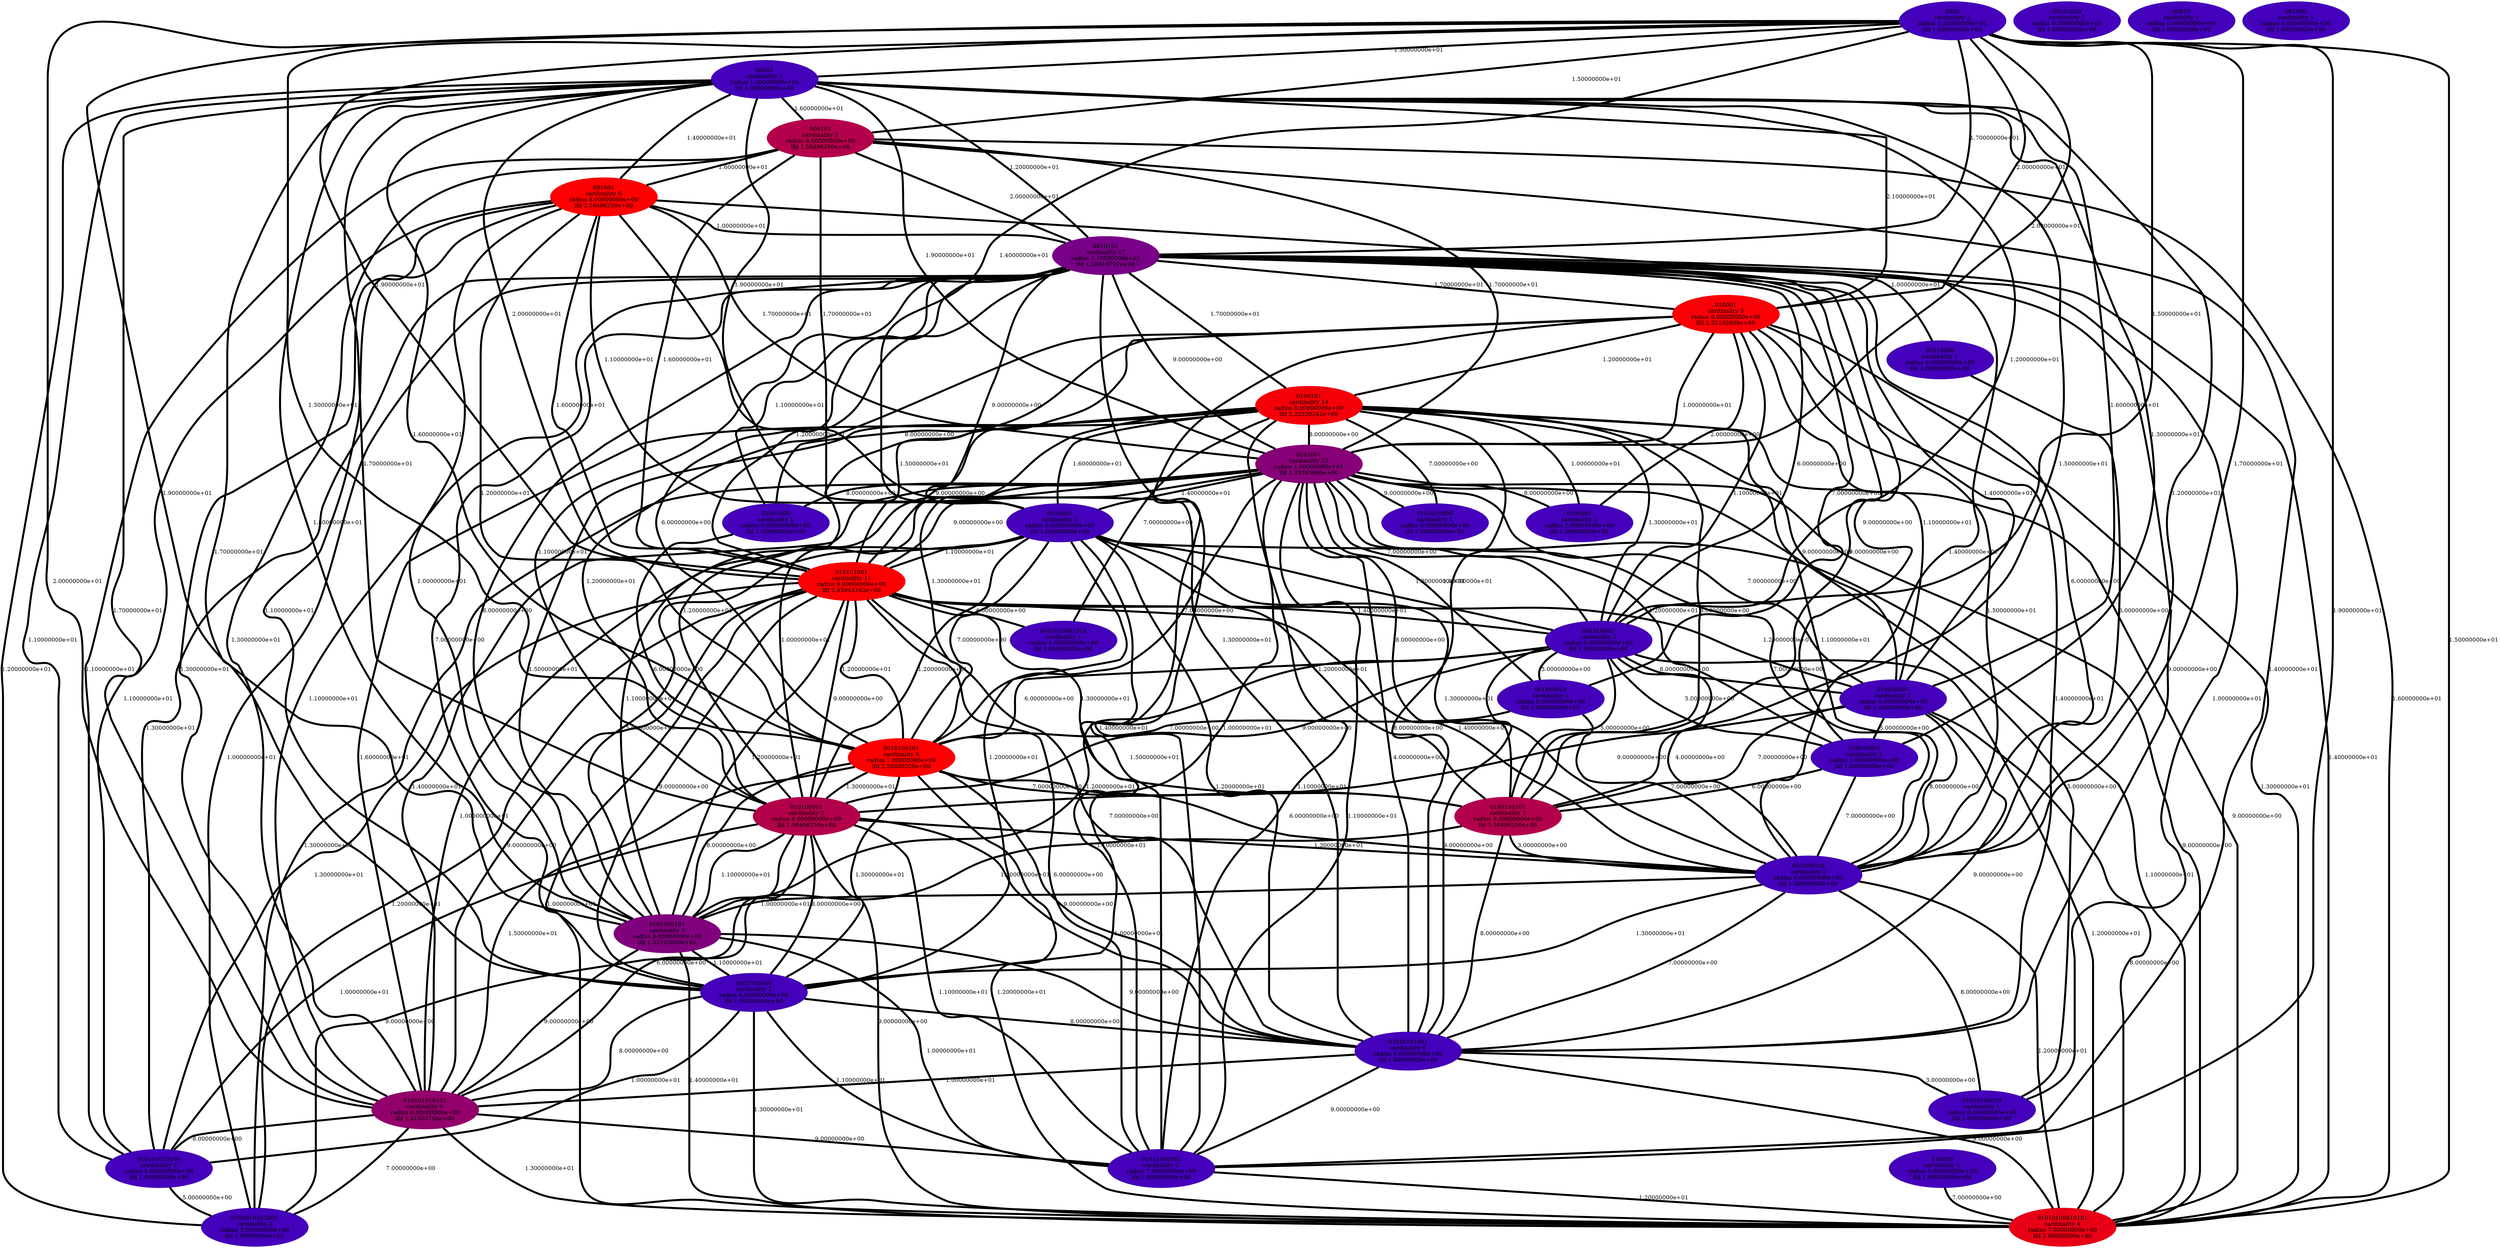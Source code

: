 graph component_cardinality_optimal_12 {
    edge[style=solid, penwidth="5", labeldistance="10"]
    01010101001 [label="01010101001\ncardinality 6\nradius 6.00000000e+00\nlfd 1.00000000e+00", color="#4400BA", style="filled"]
    010100001 [label="010100001\ncardinality 3\nradius 6.00000000e+00\nlfd 1.58496250e+00", color="#B3004B", style="filled"]
    00001 [label="00001\ncardinality 2\nradius 1.20000000e+01\nlfd 1.00000000e+00", color="#4400BA", style="filled"]
    0101010001010 [label="0101010001010\ncardinality 1\nradius 0.00000000e+00\nlfd 1.00000000e+00", color="#4400BA", style="filled"]
    0101010100 [label="0101010100\ncardinality 2\nradius 6.00000000e+00\nlfd 1.00000000e+00", color="#4400BA", style="filled"]
    001010010 [label="001010010\ncardinality 1\nradius 0.00000000e+00\nlfd 1.00000000e+00", color="#4400BA", style="filled"]
    0010001 [label="0010001\ncardinality 2\nradius 8.00000000e+00\nlfd 1.00000000e+00", color="#4400BA", style="filled"]
    010100010 [label="010100010\ncardinality 2\nradius 8.00000000e+00\nlfd 1.00000000e+00", color="#4400BA", style="filled"]
    000101 [label="000101\ncardinality 3\nradius 9.00000000e+00\nlfd 1.58496250e+00", color="#B3004B", style="filled"]
    0101010000 [label="0101010000\ncardinality 1\nradius 0.00000000e+00\nlfd 1.00000000e+00", color="#4400BA", style="filled"]
    00101000 [label="00101000\ncardinality 1\nradius 0.00000000e+00\nlfd 1.00000000e+00", color="#4400BA", style="filled"]
    010101010100 [label="010101010100\ncardinality 2\nradius 4.00000000e+00\nlfd 1.00000000e+00", color="#4400BA", style="filled"]
    01010000 [label="01010000\ncardinality 1\nradius 0.00000000e+00\nlfd 1.00000000e+00", color="#4400BA", style="filled"]
    010101010101 [label="010101010101\ncardinality 8\nradius 8.00000000e+00\nlfd 1.41503750e+00", color="#93006B", style="filled"]
    0101001 [label="0101001\ncardinality 23\nradius 1.00000000e+01\nlfd 1.35363695e+00", color="#870077", style="filled"]
    01010100001 [label="01010100001\ncardinality 2\nradius 7.00000000e+00\nlfd 1.00000000e+00", color="#4400BA", style="filled"]
    010010001 [label="010010001\ncardinality 2\nradius 4.00000000e+00\nlfd 1.00000000e+00", color="#4400BA", style="filled"]
    0100001 [label="0100001\ncardinality 2\nradius 2.00000000e+00\nlfd 1.00000000e+00", color="#4400BA", style="filled"]
    01010100010 [label="01010100010\ncardinality 1\nradius 0.00000000e+00\nlfd 1.00000000e+00", color="#4400BA", style="filled"]
    0101000101 [label="0101000101\ncardinality 5\nradius 8.00000000e+00\nlfd 1.32192809e+00", color="#81007D", style="filled"]
    01010100010101 [label="01010100010101\ncardinality 4\nradius 7.00000000e+00\nlfd 2.00000000e+00", color="#E80016", style="filled"]
    010001 [label="010001\ncardinality 5\nradius 9.00000000e+00\nlfd 2.32192809e+00", color="#F80006", style="filled"]
    0100100101 [label="0100100101\ncardinality 3\nradius 5.00000000e+00\nlfd 1.58496250e+00", color="#B3004B", style="filled"]
    010010010 [label="010010010\ncardinality 2\nradius 3.00000000e+00\nlfd 1.00000000e+00", color="#4400BA", style="filled"]
    01001000 [label="01001000\ncardinality 1\nradius 0.00000000e+00\nlfd 1.00000000e+00", color="#4400BA", style="filled"]
    010101001 [label="010101001\ncardinality 11\nradius 9.00000000e+00\nlfd 2.45943162e+00", color="#FB0003", style="filled"]
    0010101 [label="0010101\ncardinality 17\nradius 1.10000000e+01\nlfd 1.28010792e+00", color="#780086", style="filled"]
    0100101 [label="0100101\ncardinality 14\nradius 8.00000000e+00\nlfd 2.22239242e+00", color="#F50009", style="filled"]
    0000 [label="0000\ncardinality 2\nradius 1.20000000e+01\nlfd 1.00000000e+00", color="#4400BA", style="filled"]
    00010 [label="00010\ncardinality 1\nradius 0.00000000e+00\nlfd 1.00000000e+00", color="#4400BA", style="filled"]
    0101010101001 [label="0101010101001\ncardinality 2\nradius 3.00000000e+00\nlfd 1.00000000e+00", color="#4400BA", style="filled"]
    0010100101 [label="0010100101\ncardinality 6\nradius 7.00000000e+00\nlfd 2.58496250e+00", color="#FD0001", style="filled"]
    010000 [label="010000\ncardinality 1\nradius 0.00000000e+00\nlfd 1.00000000e+00", color="#4400BA", style="filled"]
    001010001 [label="001010001\ncardinality 2\nradius 6.00000000e+00\nlfd 1.00000000e+00", color="#4400BA", style="filled"]
    001001 [label="001001\ncardinality 6\nradius 8.00000000e+00\nlfd 2.58496250e+00", color="#FD0001", style="filled"]
    001000 [label="001000\ncardinality 1\nradius 0.00000000e+00\nlfd 1.00000000e+00", color="#4400BA", style="filled"]
    01010101001 -- 01010100010101 [label="9.00000000e+00"]
    010001 -- 0100101 [label="1.20000000e+01"]
    00001 -- 010010010 [label="1.30000000e+01"]
    010101010101 -- 010101010100 [label="8.00000000e+00"]
    01001000 -- 010100001 [label="6.00000000e+00"]
    0100101 -- 0101001 [label="8.00000000e+00"]
    010010001 -- 01010101001 [label="9.00000000e+00"]
    0010101 -- 01010101001 [label="9.00000000e+00"]
    0000 -- 01010100010101 [label="1.50000000e+01"]
    010101010101 -- 01010100010101 [label="1.30000000e+01"]
    0010101 -- 0010001 [label="9.00000000e+00"]
    0010101 -- 0101000101 [label="8.00000000e+00"]
    00001 -- 0010100101 [label="1.60000000e+01"]
    0010101 -- 010101010101 [label="1.10000000e+01"]
    0101001 -- 0101000101 [label="1.10000000e+01"]
    010100010 -- 01010101001 [label="7.00000000e+00"]
    0101001 -- 01010100010101 [label="9.00000000e+00"]
    00001 -- 010101010101 [label="1.70000000e+01"]
    0100101 -- 0010001 [label="1.60000000e+01"]
    010100001 -- 010101010101 [label="6.00000000e+00"]
    010101001 -- 01010101001 [label="7.00000000e+00"]
    001010001 -- 010100010 [label="4.00000000e+00"]
    010100001 -- 0101010100 [label="8.00000000e+00"]
    0000 -- 000101 [label="1.50000000e+01"]
    000101 -- 0010101 [label="2.00000000e+01"]
    000101 -- 010101001 [label="1.60000000e+01"]
    001001 -- 01010101001 [label="1.30000000e+01"]
    01010101001 -- 01010100010 [label="3.00000000e+00"]
    0101010100 -- 01010100001 [label="1.10000000e+01"]
    0101000101 -- 01010100010101 [label="1.40000000e+01"]
    010101001 -- 0101010100 [label="9.00000000e+00"]
    010001 -- 01010100001 [label="1.50000000e+01"]
    0101010100 -- 010101010100 [label="1.00000000e+01"]
    00001 -- 010001 [label="2.10000000e+01"]
    010101001 -- 01010100001 [label="6.00000000e+00"]
    001010001 -- 010010001 [label="8.00000000e+00"]
    0000 -- 010101010101 [label="2.00000000e+01"]
    010001 -- 0101001 [label="1.00000000e+01"]
    0010101 -- 010001 [label="1.70000000e+01"]
    0010101 -- 0101010101001 [label="1.00000000e+01"]
    001001 -- 0010100101 [label="1.20000000e+01"]
    0101001 -- 0010001 [label="1.40000000e+01"]
    000101 -- 0010001 [label="1.70000000e+01"]
    0101010100 -- 01010101001 [label="8.00000000e+00"]
    001001 -- 0101010100 [label="1.10000000e+01"]
    001010010 -- 0010100101 [label="7.00000000e+00"]
    010101001 -- 010100010 [label="1.40000000e+01"]
    0000 -- 01010100001 [label="1.90000000e+01"]
    001001 -- 010101001 [label="1.60000000e+01"]
    00001 -- 010100010 [label="1.20000000e+01"]
    010010010 -- 0100100101 [label="6.00000000e+00"]
    010101001 -- 01010100010101 [label="1.00000000e+01"]
    001001 -- 010101010101 [label="1.30000000e+01"]
    0101001 -- 010101001 [label="9.00000000e+00"]
    010101010100 -- 0101010101001 [label="5.00000000e+00"]
    0010100101 -- 01010101001 [label="9.00000000e+00"]
    0010100101 -- 010101010101 [label="1.50000000e+01"]
    0010101 -- 0100100101 [label="9.00000000e+00"]
    001010001 -- 01010101001 [label="9.00000000e+00"]
    0101000101 -- 01010101001 [label="9.00000000e+00"]
    0100100101 -- 01010101001 [label="8.00000000e+00"]
    000101 -- 010101010101 [label="1.30000000e+01"]
    01010101001 -- 01010100001 [label="9.00000000e+00"]
    010010001 -- 010010010 [label="5.00000000e+00"]
    0101001 -- 01010101001 [label="4.00000000e+00"]
    0101001 -- 001010010 [label="1.00000000e+01"]
    0010100101 -- 010100001 [label="1.30000000e+01"]
    01010100001 -- 01010100010101 [label="1.20000000e+01"]
    0010100101 -- 0100100101 [label="7.00000000e+00"]
    0000 -- 001010001 [label="1.50000000e+01"]
    0010001 -- 001010001 [label="1.30000000e+01"]
    00001 -- 0101000101 [label="1.80000000e+01"]
    0101000101 -- 010101010101 [label="9.00000000e+00"]
    0100100101 -- 0101000101 [label="1.10000000e+01"]
    0100101 -- 01010100010101 [label="9.00000000e+00"]
    001001 -- 0101001 [label="1.70000000e+01"]
    010101001 -- 010101010101 [label="9.00000000e+00"]
    010101010101 -- 0101010101001 [label="7.00000000e+00"]
    0000 -- 010001 [label="2.00000000e+01"]
    010000 -- 01010100010101 [label="7.00000000e+00"]
    010100010 -- 01010100010101 [label="1.20000000e+01"]
    010010001 -- 010100010 [label="8.00000000e+00"]
    001001 -- 0101000101 [label="1.00000000e+01"]
    001010001 -- 0100100101 [label="5.00000000e+00"]
    0000 -- 0010001 [label="1.40000000e+01"]
    010101001 -- 010010001 [label="1.20000000e+01"]
    001001 -- 010101010100 [label="1.10000000e+01"]
    0010001 -- 01010100010101 [label="1.10000000e+01"]
    001010001 -- 010010010 [label="5.00000000e+00"]
    0010001 -- 010101010101 [label="1.00000000e+01"]
    0100101 -- 0100001 [label="1.00000000e+01"]
    0101001 -- 0100001 [label="8.00000000e+00"]
    0000 -- 0101000101 [label="1.90000000e+01"]
    0101001 -- 010100001 [label="1.00000000e+01"]
    010001 -- 001010001 [label="1.10000000e+01"]
    010100001 -- 010100010 [label="1.30000000e+01"]
    010101001 -- 010100001 [label="9.00000000e+00"]
    0100101 -- 0101000101 [label="1.50000000e+01"]
    0010101 -- 010010010 [label="9.00000000e+00"]
    0100101 -- 010100001 [label="1.20000000e+01"]
    0101001 -- 010100010 [label="7.00000000e+00"]
    001010001 -- 0101000101 [label="1.20000000e+01"]
    0010100101 -- 01010100010101 [label="1.20000000e+01"]
    0101001 -- 01001000 [label="8.00000000e+00"]
    00001 -- 010100001 [label="1.70000000e+01"]
    0100100101 -- 010100010 [label="3.00000000e+00"]
    010100001 -- 010101010100 [label="1.00000000e+01"]
    00001 -- 0010001 [label="1.90000000e+01"]
    0100101 -- 010010001 [label="9.00000000e+00"]
    010001 -- 01010101001 [label="1.40000000e+01"]
    010001 -- 01001000 [label="8.00000000e+00"]
    0100101 -- 0101010001010 [label="7.00000000e+00"]
    010100001 -- 01010101001 [label="1.00000000e+01"]
    0101000101 -- 0101010100 [label="1.10000000e+01"]
    0000 -- 0101001 [label="2.00000000e+01"]
    00001 -- 001001 [label="1.40000000e+01"]
    0010001 -- 01010100001 [label="1.10000000e+01"]
    010100001 -- 0101010101001 [label="9.00000000e+00"]
    010101001 -- 0101010001010 [label="6.00000000e+00"]
    01010101001 -- 010101010101 [label="1.00000000e+01"]
    0101000101 -- 01010100001 [label="1.00000000e+01"]
    0101001 -- 01010100001 [label="1.10000000e+01"]
    010101001 -- 010101010100 [label="1.30000000e+01"]
    000101 -- 01010100010101 [label="1.60000000e+01"]
    010001 -- 0100001 [label="2.00000000e+00"]
    0010100101 -- 0101000101 [label="8.00000000e+00"]
    00001 -- 0101001 [label="1.90000000e+01"]
    000101 -- 0101001 [label="1.70000000e+01"]
    0100101 -- 010101010101 [label="1.60000000e+01"]
    010101001 -- 0100100101 [label="1.30000000e+01"]
    0100101 -- 0101010000 [label="7.00000000e+00"]
    010101001 -- 0101000101 [label="1.20000000e+01"]
    001010010 -- 010100010 [label="7.00000000e+00"]
    00001 -- 0010101 [label="1.20000000e+01"]
    0101001 -- 010010010 [label="1.20000000e+01"]
    010100010 -- 0101010100 [label="1.30000000e+01"]
    0000 -- 0010101 [label="1.70000000e+01"]
    0010001 -- 01010101001 [label="1.20000000e+01"]
    001001 -- 010100010 [label="1.40000000e+01"]
    010100001 -- 0101000101 [label="1.10000000e+01"]
    0101001 -- 010101010101 [label="1.40000000e+01"]
    0010101 -- 0101001 [label="9.00000000e+00"]
    0010101 -- 01010100001 [label="1.40000000e+01"]
    010010001 -- 010100001 [label="9.00000000e+00"]
    010001 -- 010101001 [label="1.50000000e+01"]
    00001 -- 0101010101001 [label="1.20000000e+01"]
    001010001 -- 010100001 [label="9.00000000e+00"]
    010101001 -- 0010100101 [label="1.20000000e+01"]
    0010101 -- 0100101 [label="1.70000000e+01"]
    010101001 -- 001010001 [label="1.40000000e+01"]
    0101001 -- 0101010000 [label="9.00000000e+00"]
    0101001 -- 0100100101 [label="8.00000000e+00"]
    0010001 -- 0101010100 [label="1.20000000e+01"]
    010100001 -- 01010100010101 [label="9.00000000e+00"]
    0100101 -- 010101001 [label="9.00000000e+00"]
    0010001 -- 0100100101 [label="1.20000000e+01"]
    0101010100 -- 01010100010101 [label="1.30000000e+01"]
    0010101 -- 001010010 [label="7.00000000e+00"]
    0100101 -- 010100010 [label="1.10000000e+01"]
    010101001 -- 0101010101001 [label="1.20000000e+01"]
    0010101 -- 010101001 [label="1.20000000e+01"]
    0101001 -- 0101010101001 [label="1.30000000e+01"]
    001001 -- 0010101 [label="1.00000000e+01"]
    0101001 -- 0010100101 [label="7.00000000e+00"]
    0101001 -- 010010001 [label="7.00000000e+00"]
    010010001 -- 0100100101 [label="7.00000000e+00"]
    0100101 -- 01010100001 [label="1.10000000e+01"]
    0100101 -- 0100100101 [label="8.00000000e+00"]
    0010100101 -- 0101010100 [label="1.30000000e+01"]
    0000 -- 010100010 [label="1.70000000e+01"]
    00001 -- 010101001 [label="2.00000000e+01"]
    0000 -- 010101001 [label="1.90000000e+01"]
    001010001 -- 0010100101 [label="6.00000000e+00"]
    0000 -- 0010100101 [label="1.50000000e+01"]
    010001 -- 010010001 [label="1.10000000e+01"]
    010100010 -- 01010100010 [label="8.00000000e+00"]
    001001 -- 0010001 [label="1.10000000e+01"]
    0010101 -- 010010001 [label="1.40000000e+01"]
    00001 -- 0100100101 [label="1.50000000e+01"]
    010100010 -- 0101000101 [label="1.00000000e+01"]
    010001 -- 01010100010101 [label="1.30000000e+01"]
    0010101 -- 01001000 [label="1.10000000e+01"]
    0010101 -- 010100001 [label="1.10000000e+01"]
    00001 -- 010101010100 [label="1.10000000e+01"]
    01010000 -- 010100010 [label="6.00000000e+00"]
    0010001 -- 0010100101 [label="7.00000000e+00"]
    0101010100 -- 010101010101 [label="8.00000000e+00"]
    00001 -- 0101010100 [label="1.70000000e+01"]
    0000 -- 00001 [label="1.50000000e+01"]
    0100101 -- 001010001 [label="1.30000000e+01"]
    010101010101 -- 01010100001 [label="9.00000000e+00"]
    0010101 -- 001010001 [label="6.00000000e+00"]
    0101001 -- 0101010100 [label="1.00000000e+01"]
    0101001 -- 01010100010 [label="5.00000000e+00"]
    0100101 -- 01010101001 [label="8.00000000e+00"]
    0100101 -- 0010100101 [label="1.30000000e+01"]
    00001 -- 000101 [label="1.60000000e+01"]
    0101001 -- 001010001 [label="7.00000000e+00"]
    001010001 -- 01010100010101 [label="1.20000000e+01"]
    00001 -- 010010001 [label="1.60000000e+01"]
    0010100101 -- 010100010 [label="6.00000000e+00"]
    000101 -- 01010100001 [label="1.40000000e+01"]
    0010101 -- 01010000 [label="1.00000000e+01"]
    0010101 -- 0101010100 [label="7.00000000e+00"]
    00001 -- 001010001 [label="1.20000000e+01"]
    010001 -- 010100001 [label="1.20000000e+01"]
    0010101 -- 01010100010101 [label="1.40000000e+01"]
    0010001 -- 010100010 [label="1.30000000e+01"]
    010010001 -- 01010100010101 [label="8.00000000e+00"]
    0010001 -- 010101001 [label="1.10000000e+01"]
    010001 -- 010100010 [label="1.50000000e+01"]
    0010001 -- 0101000101 [label="5.00000000e+00"]
    0010001 -- 010100001 [label="1.20000000e+01"]
    010010010 -- 010100010 [label="7.00000000e+00"]
    000101 -- 001001 [label="1.60000000e+01"]
    0010101 -- 01010100010 [label="1.00000000e+01"]
    001010001 -- 001010010 [label="5.00000000e+00"]
    0010101 -- 010100010 [label="6.00000000e+00"]
    0010101 -- 0010100101 [label="6.00000000e+00"]
    0010101 -- 010101010100 [label="1.30000000e+01"]
    010100001 -- 01010100001 [label="1.10000000e+01"]
    000101 -- 010101010100 [label="1.10000000e+01"]
}
